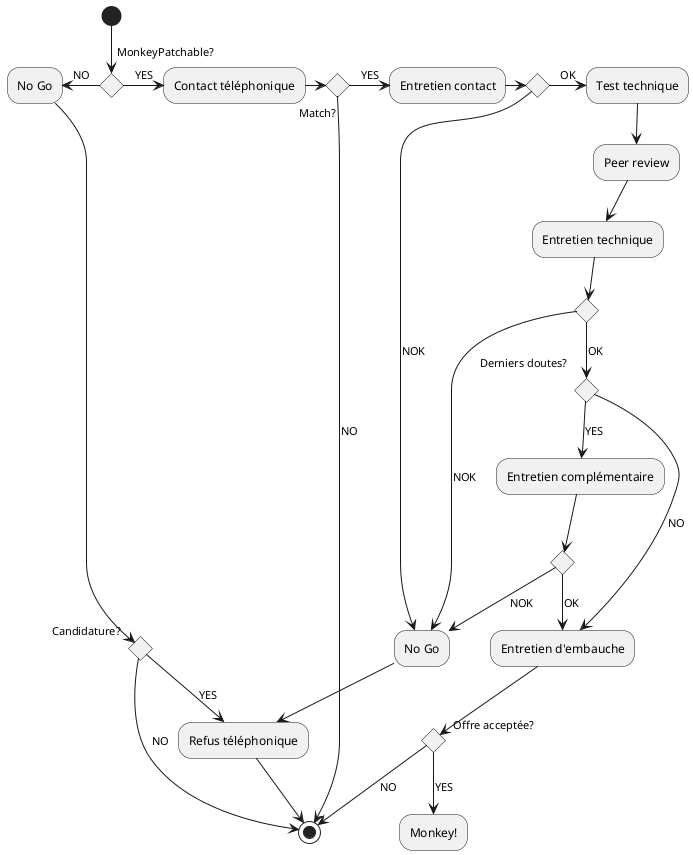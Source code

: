 @startuml

(*) --> if "MonkeyPatchable?" then

  -right->[YES] "Contact téléphonique"

  -right-> if "Match?" then
    -right-> [YES] "Entretien contact" as e1
  else
    -left-> [NO] (*)
  endif

else

  -left->[NO] "No Go"

  if "Candidature?" then
    --> [YES] "Refus téléphonique" as niet
    --> (*)
  else
    --> [NO] (*)
  endif

endif

e1 -right-> if "" then
  -right->[OK] "Test technique"
  --> "Peer review"
  --> "Entretien technique" as e2
else
  -->[NOK] "No Go" as nogo
  --> niet
endif

e2 --> if "" then
  -->[OK] if "Derniers doutes?" then
    -->[YES] "Entretien complémentaire" as e2bis
  else
    -->[NO] "Entretien d'embauche" as e3
  endif
else
  -->[NOK] nogo
endif

e2bis --> if "" then
  -->[OK] e3
else
  -->[NOK] nogo
endif

e3 --> if "Offre acceptée?" then
  -->[YES] "Monkey!"
else
  -->[NO] (*)
endif

@enduml
